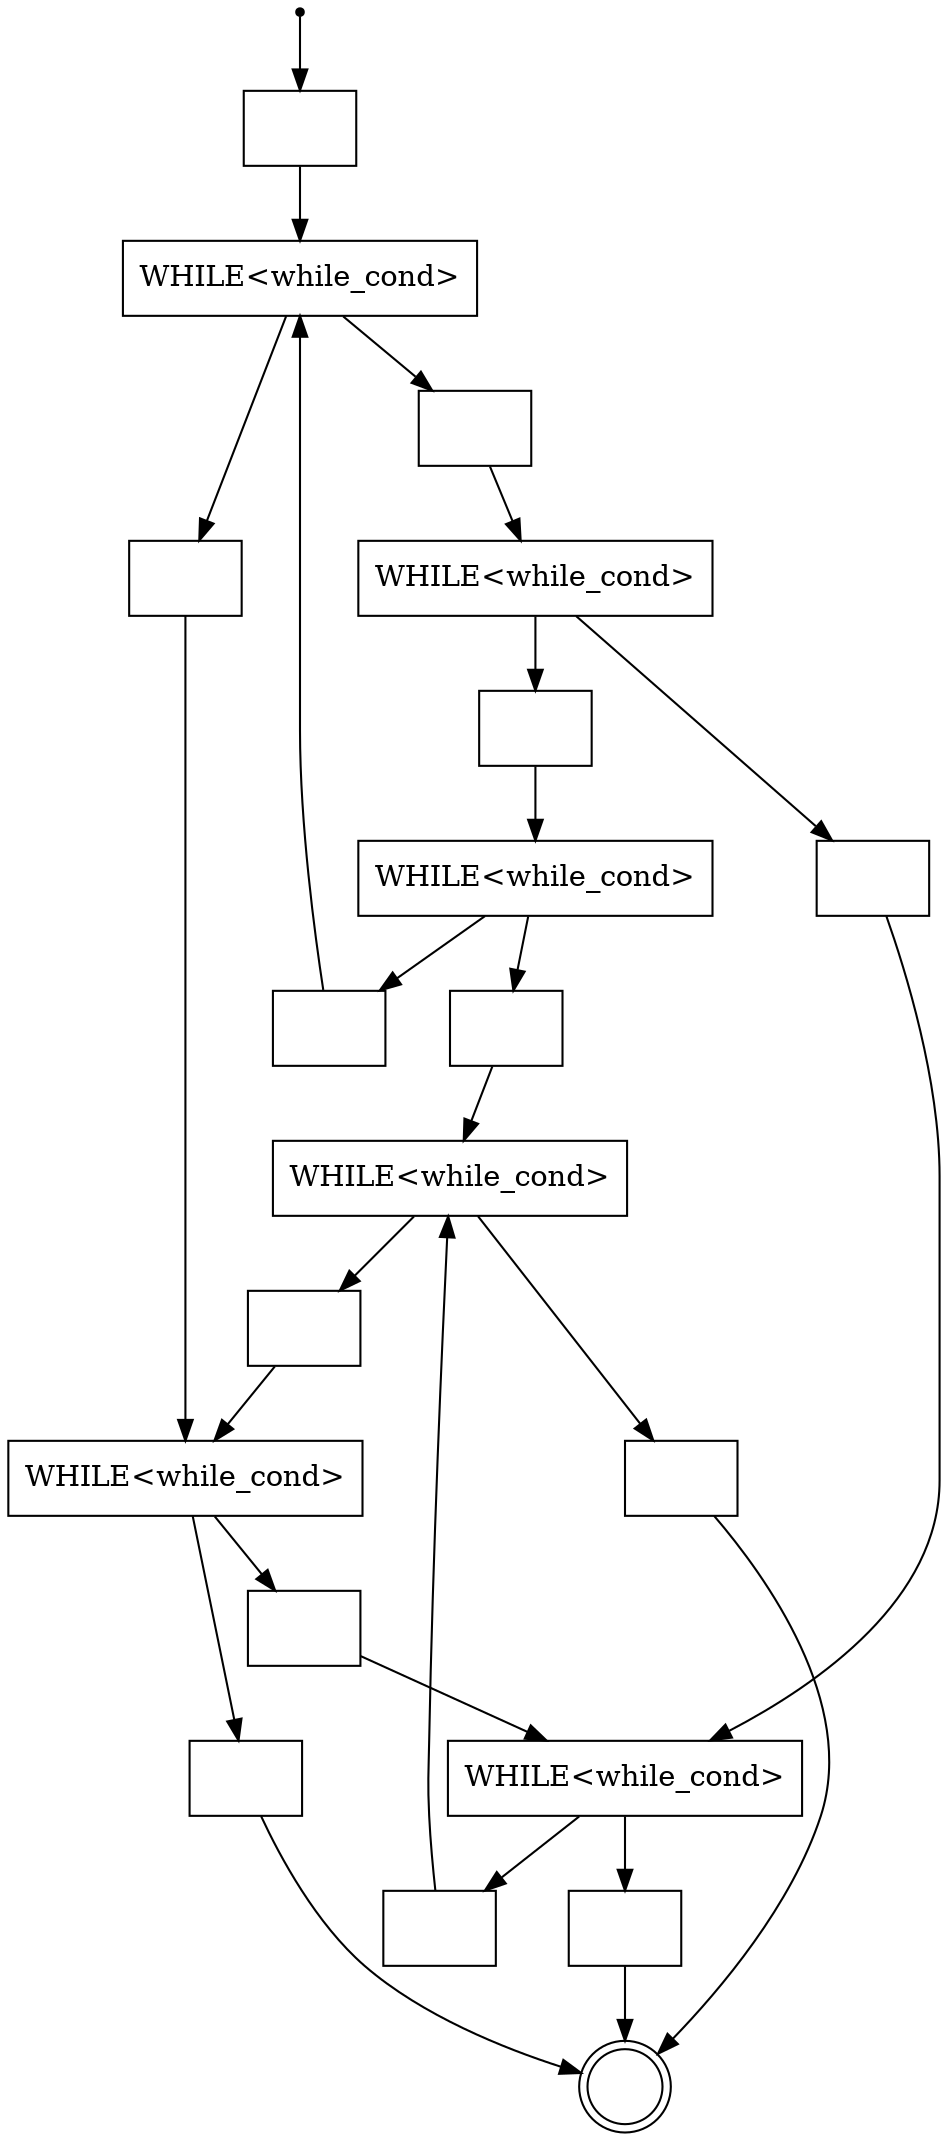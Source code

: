 digraph ziria_automaton {
node [shape = point];
start [label=""];
node [shape = doublecircle];
19[label=""];
node [shape = box];
  0[label=""];
  1[label=""];
  2[label="WHILE<while_cond>"];
  3[label=""];
  4[label=""];
  5[label="WHILE<while_cond>"];
  6[label=""];
  7[label=""];
  8[label="WHILE<while_cond>"];
  9[label=""];
  10[label=""];
  11[label="WHILE<while_cond>"];
  12[label=""];
  13[label=""];
  14[label="WHILE<while_cond>"];
  15[label=""];
  16[label=""];
  17[label="WHILE<while_cond>"];
  18[label=""];
start -> 0;
0 -> 2;
1 -> 14;
2 -> 1;
2 -> 3;
3 -> 17;
4 -> 17;
5 -> 4;
5 -> 6;
6 -> 19;
7 -> 2;
8 -> 7;
8 -> 9;
9 -> 5;
10 -> 5;
11 -> 10;
11 -> 12;
12 -> 19;
13 -> 8;
14 -> 13;
14 -> 15;
15 -> 11;
16 -> 11;
17 -> 16;
17 -> 18;
18 -> 19;
}
